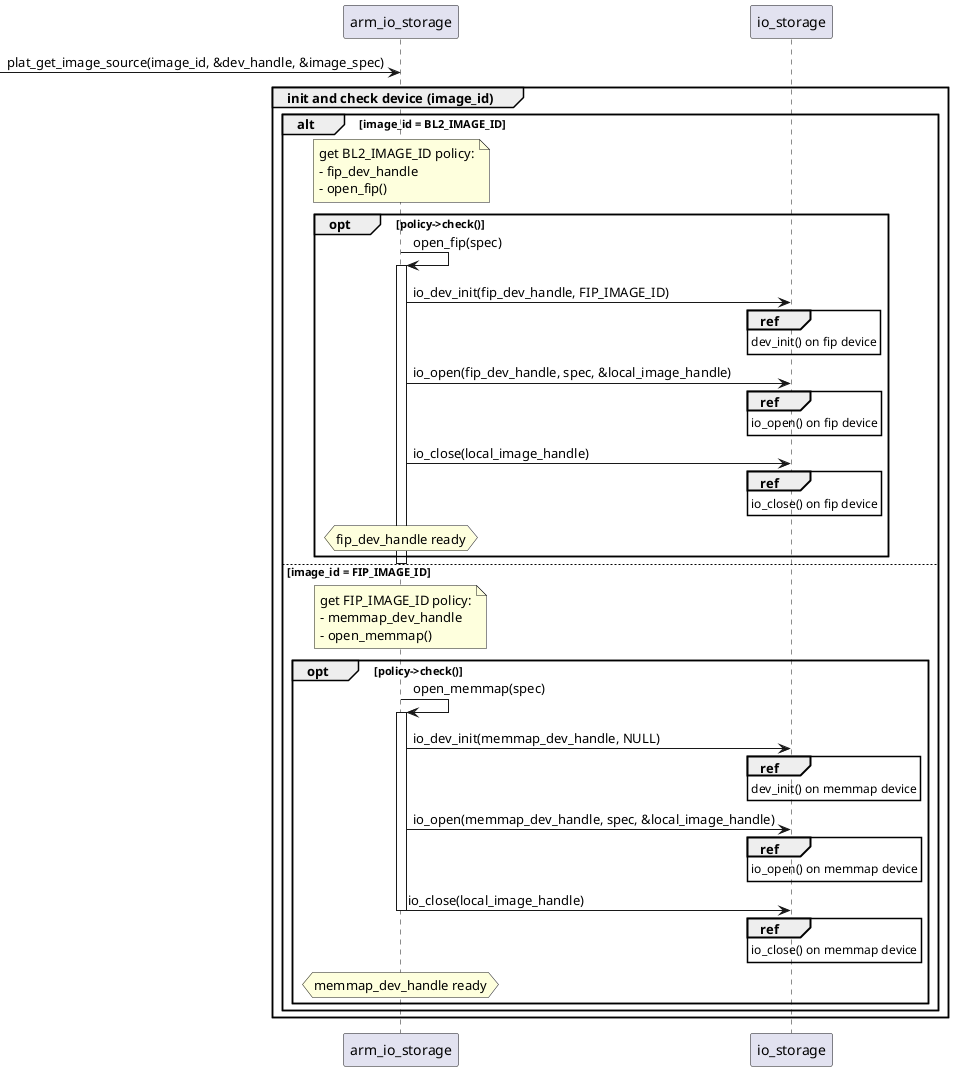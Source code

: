 @startuml

participant arm_io_storage
participant io_storage

 -> arm_io_storage : plat_get_image_source(image_id, &dev_handle, &image_spec)

group init and check device (image_id)

alt image_id = BL2_IMAGE_ID
note over arm_io_storage
	get BL2_IMAGE_ID policy:
	- fip_dev_handle
	- open_fip()
end note
opt policy->check()
	arm_io_storage -> arm_io_storage : open_fip(spec)
	activate arm_io_storage
	arm_io_storage -> io_storage : io_dev_init(fip_dev_handle, FIP_IMAGE_ID)
	ref over io_storage : dev_init() on fip device

	arm_io_storage -> io_storage : io_open(fip_dev_handle, spec, &local_image_handle)
	ref over io_storage : io_open() on fip device

	arm_io_storage -> io_storage : io_close(local_image_handle)
	ref over io_storage : io_close() on fip device

	hnote over arm_io_storage
		fip_dev_handle ready
	end note
end opt
deactivate arm_io_storage

else image_id = FIP_IMAGE_ID
activate arm_io_storage
note over arm_io_storage
	get FIP_IMAGE_ID policy:
	- memmap_dev_handle
	- open_memmap()
end note
opt policy->check()
	arm_io_storage -> arm_io_storage : open_memmap(spec)
	activate arm_io_storage
	arm_io_storage -> io_storage : io_dev_init(memmap_dev_handle, NULL)
	ref over io_storage : dev_init() on memmap device

	arm_io_storage -> io_storage : io_open(memmap_dev_handle, spec, &local_image_handle)
	ref over io_storage : io_open() on memmap device

	arm_io_storage -> io_storage : io_close(local_image_handle)
	ref over io_storage : io_close() on memmap device

	hnote over arm_io_storage
		memmap_dev_handle ready
	end note
	deactivate arm_io_storage
end  opt
deactivate arm_io_storage
end alt

end group
@enduml

